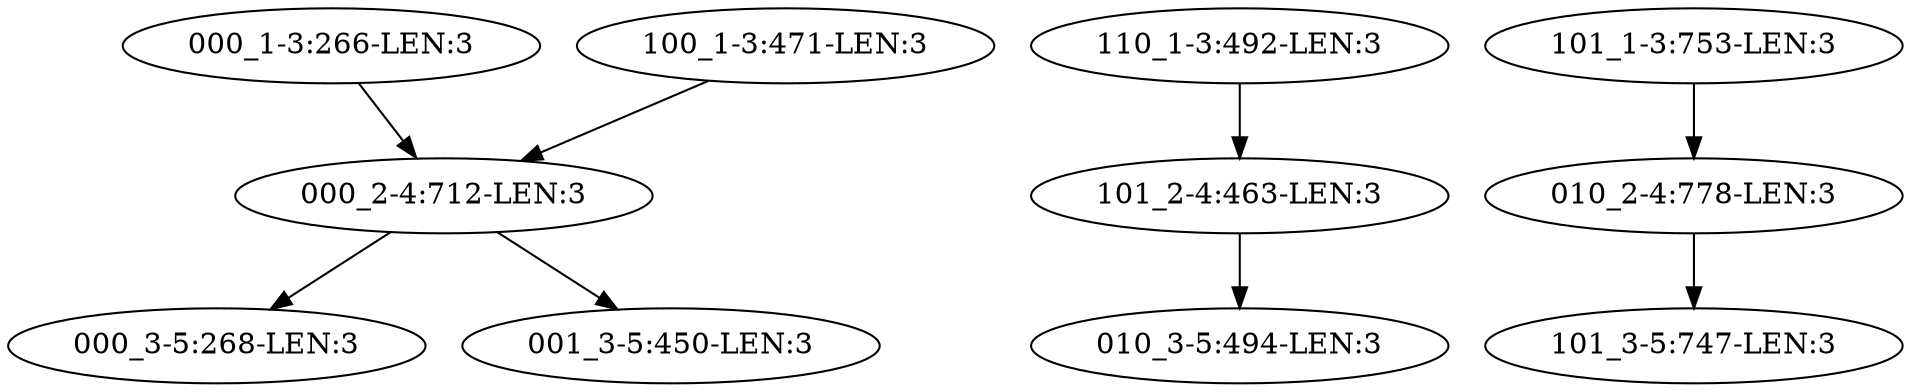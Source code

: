 digraph G {
    "000_2-4:712-LEN:3" -> "000_3-5:268-LEN:3";
    "000_2-4:712-LEN:3" -> "001_3-5:450-LEN:3";
    "110_1-3:492-LEN:3" -> "101_2-4:463-LEN:3";
    "101_1-3:753-LEN:3" -> "010_2-4:778-LEN:3";
    "010_2-4:778-LEN:3" -> "101_3-5:747-LEN:3";
    "101_2-4:463-LEN:3" -> "010_3-5:494-LEN:3";
    "000_1-3:266-LEN:3" -> "000_2-4:712-LEN:3";
    "100_1-3:471-LEN:3" -> "000_2-4:712-LEN:3";
}
